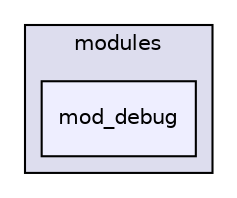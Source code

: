 digraph "leaf/modules/mod_debug" {
  compound=true
  node [ fontsize="10", fontname="Helvetica"];
  edge [ labelfontsize="10", labelfontname="Helvetica"];
  subgraph clusterdir_071e6ab1f7f132df524d1bfe2744eaf2 {
    graph [ bgcolor="#ddddee", pencolor="black", label="modules" fontname="Helvetica", fontsize="10", URL="dir_071e6ab1f7f132df524d1bfe2744eaf2.html"]
  dir_e26ac841f16923ea6402a95a58f047dd [shape=box, label="mod_debug", style="filled", fillcolor="#eeeeff", pencolor="black", URL="dir_e26ac841f16923ea6402a95a58f047dd.html"];
  }
}
